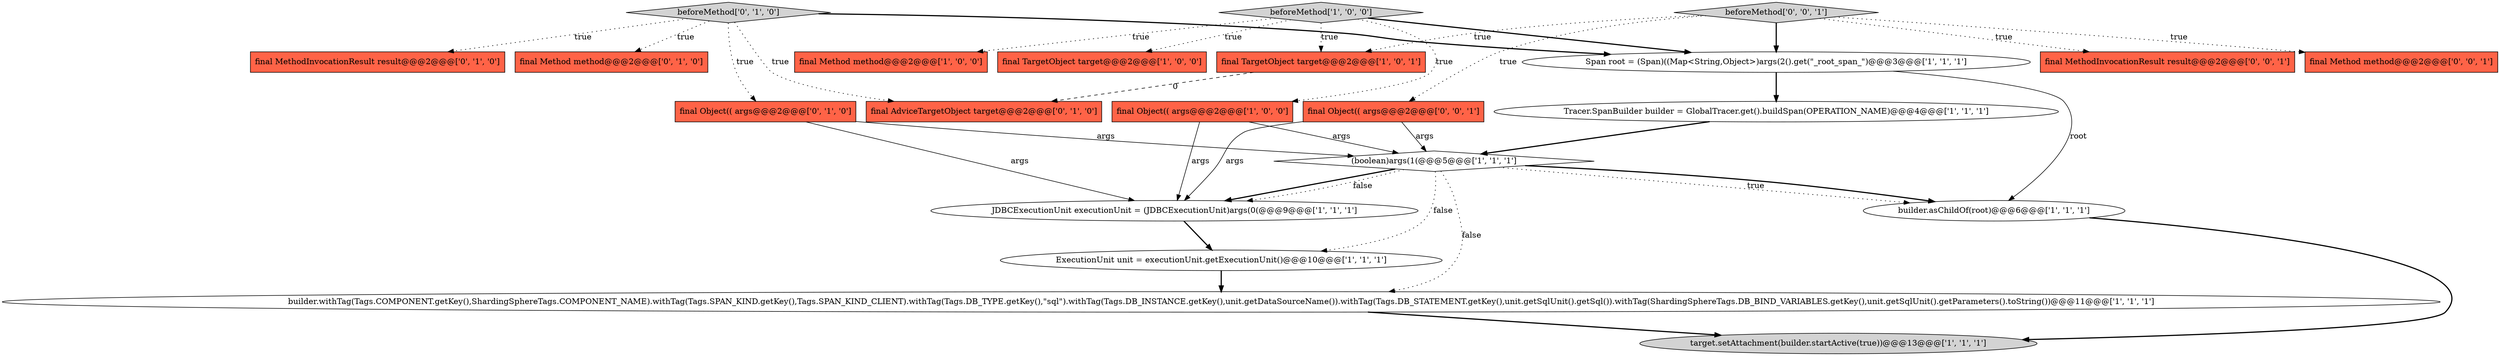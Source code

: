 digraph {
10 [style = filled, label = "(boolean)args(1(@@@5@@@['1', '1', '1']", fillcolor = white, shape = diamond image = "AAA0AAABBB1BBB"];
14 [style = filled, label = "final MethodInvocationResult result@@@2@@@['0', '1', '0']", fillcolor = tomato, shape = box image = "AAA0AAABBB2BBB"];
9 [style = filled, label = "final TargetObject target@@@2@@@['1', '0', '1']", fillcolor = tomato, shape = box image = "AAA0AAABBB1BBB"];
11 [style = filled, label = "ExecutionUnit unit = executionUnit.getExecutionUnit()@@@10@@@['1', '1', '1']", fillcolor = white, shape = ellipse image = "AAA0AAABBB1BBB"];
7 [style = filled, label = "Span root = (Span)((Map<String,Object>)args(2().get(\"_root_span_\")@@@3@@@['1', '1', '1']", fillcolor = white, shape = ellipse image = "AAA0AAABBB1BBB"];
20 [style = filled, label = "final MethodInvocationResult result@@@2@@@['0', '0', '1']", fillcolor = tomato, shape = box image = "AAA0AAABBB3BBB"];
17 [style = filled, label = "beforeMethod['0', '1', '0']", fillcolor = lightgray, shape = diamond image = "AAA0AAABBB2BBB"];
21 [style = filled, label = "final Method method@@@2@@@['0', '0', '1']", fillcolor = tomato, shape = box image = "AAA0AAABBB3BBB"];
0 [style = filled, label = "final Object(( args@@@2@@@['1', '0', '0']", fillcolor = tomato, shape = box image = "AAA0AAABBB1BBB"];
13 [style = filled, label = "final Method method@@@2@@@['0', '1', '0']", fillcolor = tomato, shape = box image = "AAA0AAABBB2BBB"];
2 [style = filled, label = "beforeMethod['1', '0', '0']", fillcolor = lightgray, shape = diamond image = "AAA0AAABBB1BBB"];
6 [style = filled, label = "final Method method@@@2@@@['1', '0', '0']", fillcolor = tomato, shape = box image = "AAA0AAABBB1BBB"];
15 [style = filled, label = "final Object(( args@@@2@@@['0', '1', '0']", fillcolor = tomato, shape = box image = "AAA0AAABBB2BBB"];
1 [style = filled, label = "Tracer.SpanBuilder builder = GlobalTracer.get().buildSpan(OPERATION_NAME)@@@4@@@['1', '1', '1']", fillcolor = white, shape = ellipse image = "AAA0AAABBB1BBB"];
12 [style = filled, label = "builder.asChildOf(root)@@@6@@@['1', '1', '1']", fillcolor = white, shape = ellipse image = "AAA0AAABBB1BBB"];
3 [style = filled, label = "target.setAttachment(builder.startActive(true))@@@13@@@['1', '1', '1']", fillcolor = lightgray, shape = ellipse image = "AAA0AAABBB1BBB"];
16 [style = filled, label = "final AdviceTargetObject target@@@2@@@['0', '1', '0']", fillcolor = tomato, shape = box image = "AAA1AAABBB2BBB"];
19 [style = filled, label = "beforeMethod['0', '0', '1']", fillcolor = lightgray, shape = diamond image = "AAA0AAABBB3BBB"];
5 [style = filled, label = "builder.withTag(Tags.COMPONENT.getKey(),ShardingSphereTags.COMPONENT_NAME).withTag(Tags.SPAN_KIND.getKey(),Tags.SPAN_KIND_CLIENT).withTag(Tags.DB_TYPE.getKey(),\"sql\").withTag(Tags.DB_INSTANCE.getKey(),unit.getDataSourceName()).withTag(Tags.DB_STATEMENT.getKey(),unit.getSqlUnit().getSql()).withTag(ShardingSphereTags.DB_BIND_VARIABLES.getKey(),unit.getSqlUnit().getParameters().toString())@@@11@@@['1', '1', '1']", fillcolor = white, shape = ellipse image = "AAA0AAABBB1BBB"];
18 [style = filled, label = "final Object(( args@@@2@@@['0', '0', '1']", fillcolor = tomato, shape = box image = "AAA0AAABBB3BBB"];
8 [style = filled, label = "JDBCExecutionUnit executionUnit = (JDBCExecutionUnit)args(0(@@@9@@@['1', '1', '1']", fillcolor = white, shape = ellipse image = "AAA0AAABBB1BBB"];
4 [style = filled, label = "final TargetObject target@@@2@@@['1', '0', '0']", fillcolor = tomato, shape = box image = "AAA0AAABBB1BBB"];
5->3 [style = bold, label=""];
7->12 [style = solid, label="root"];
10->12 [style = dotted, label="true"];
9->16 [style = dashed, label="0"];
7->1 [style = bold, label=""];
2->0 [style = dotted, label="true"];
19->20 [style = dotted, label="true"];
19->18 [style = dotted, label="true"];
17->14 [style = dotted, label="true"];
19->21 [style = dotted, label="true"];
10->5 [style = dotted, label="false"];
17->16 [style = dotted, label="true"];
17->7 [style = bold, label=""];
15->8 [style = solid, label="args"];
11->5 [style = bold, label=""];
17->15 [style = dotted, label="true"];
15->10 [style = solid, label="args"];
10->11 [style = dotted, label="false"];
2->9 [style = dotted, label="true"];
0->8 [style = solid, label="args"];
10->8 [style = bold, label=""];
2->6 [style = dotted, label="true"];
10->12 [style = bold, label=""];
10->8 [style = dotted, label="false"];
2->4 [style = dotted, label="true"];
19->9 [style = dotted, label="true"];
18->10 [style = solid, label="args"];
12->3 [style = bold, label=""];
2->7 [style = bold, label=""];
18->8 [style = solid, label="args"];
17->13 [style = dotted, label="true"];
1->10 [style = bold, label=""];
0->10 [style = solid, label="args"];
8->11 [style = bold, label=""];
19->7 [style = bold, label=""];
}
